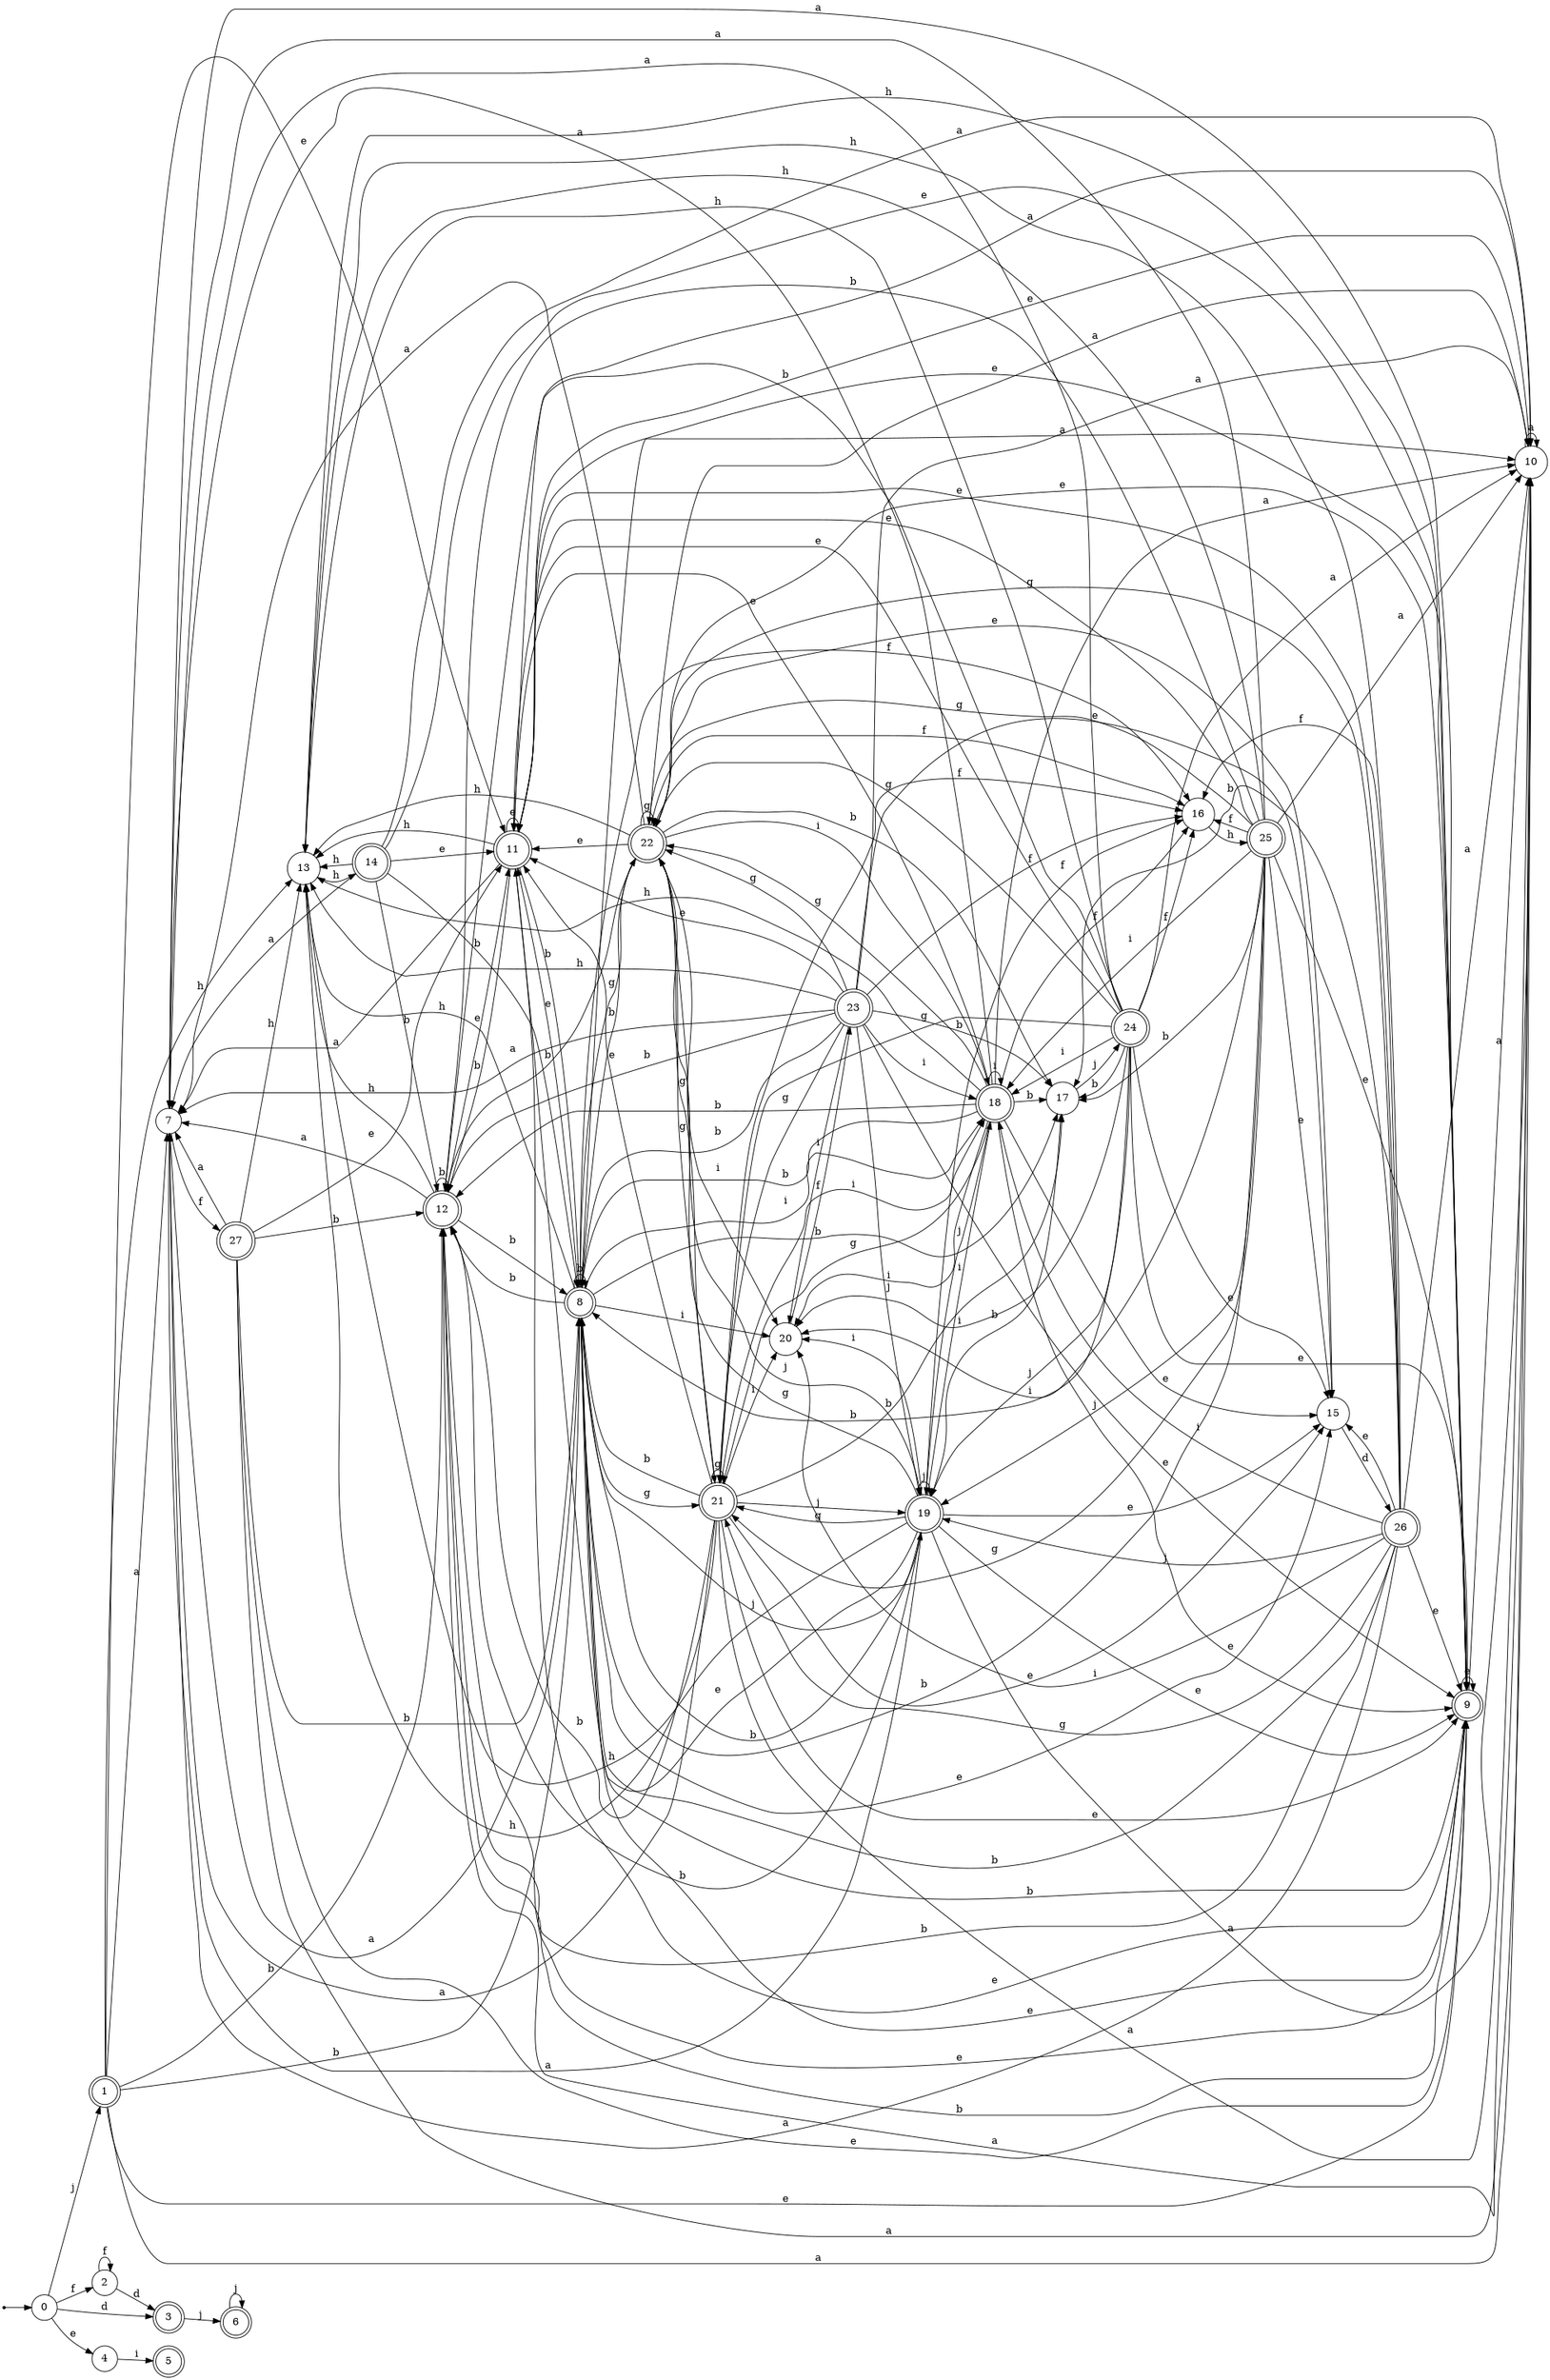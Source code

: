 digraph finite_state_machine {
rankdir=LR;
size="20,20";
node [shape = point]; "dummy0"
node [shape = circle]; "0";
"dummy0" -> "0";
node [shape = doublecircle]; "1";node [shape = circle]; "2";
node [shape = doublecircle]; "3";node [shape = circle]; "4";
node [shape = doublecircle]; "5";node [shape = doublecircle]; "6";node [shape = circle]; "7";
node [shape = doublecircle]; "8";node [shape = doublecircle]; "9";node [shape = circle]; "10";
node [shape = doublecircle]; "11";node [shape = doublecircle]; "12";node [shape = circle]; "13";
node [shape = doublecircle]; "14";node [shape = circle]; "15";
node [shape = circle]; "16";
node [shape = circle]; "17";
node [shape = doublecircle]; "18";node [shape = doublecircle]; "19";node [shape = circle]; "20";
node [shape = doublecircle]; "21";node [shape = doublecircle]; "22";node [shape = doublecircle]; "23";node [shape = doublecircle]; "24";node [shape = doublecircle]; "25";node [shape = doublecircle]; "26";node [shape = doublecircle]; "27";"0" -> "1" [label = "j"];
 "0" -> "2" [label = "f"];
 "0" -> "3" [label = "d"];
 "0" -> "4" [label = "e"];
 "4" -> "5" [label = "i"];
 "3" -> "6" [label = "j"];
 "6" -> "6" [label = "j"];
 "2" -> "2" [label = "f"];
 "2" -> "3" [label = "d"];
 "1" -> "10" [label = "a"];
 "1" -> "7" [label = "a"];
 "1" -> "8" [label = "b"];
 "1" -> "12" [label = "b"];
 "1" -> "9" [label = "e"];
 "1" -> "11" [label = "e"];
 "1" -> "13" [label = "h"];
 "13" -> "14" [label = "h"];
 "14" -> "13" [label = "h"];
 "14" -> "10" [label = "a"];
 "14" -> "7" [label = "a"];
 "14" -> "8" [label = "b"];
 "14" -> "12" [label = "b"];
 "14" -> "9" [label = "e"];
 "14" -> "11" [label = "e"];
 "12" -> "8" [label = "b"];
 "12" -> "12" [label = "b"];
 "12" -> "10" [label = "a"];
 "12" -> "7" [label = "a"];
 "12" -> "9" [label = "e"];
 "12" -> "11" [label = "e"];
 "12" -> "13" [label = "h"];
 "11" -> "9" [label = "e"];
 "11" -> "11" [label = "e"];
 "11" -> "10" [label = "a"];
 "11" -> "7" [label = "a"];
 "11" -> "8" [label = "b"];
 "11" -> "12" [label = "b"];
 "11" -> "13" [label = "h"];
 "10" -> "10" [label = "a"];
 "10" -> "11" [label = "e"];
 "9" -> "9" [label = "e"];
 "9" -> "11" [label = "e"];
 "9" -> "10" [label = "a"];
 "9" -> "7" [label = "a"];
 "9" -> "8" [label = "b"];
 "9" -> "12" [label = "b"];
 "9" -> "13" [label = "h"];
 "8" -> "8" [label = "b"];
 "8" -> "17" [label = "b"];
 "8" -> "12" [label = "b"];
 "8" -> "9" [label = "e"];
 "8" -> "11" [label = "e"];
 "8" -> "15" [label = "e"];
 "8" -> "16" [label = "f"];
 "8" -> "18" [label = "i"];
 "8" -> "20" [label = "i"];
 "8" -> "19" [label = "j"];
 "8" -> "21" [label = "g"];
 "8" -> "22" [label = "g"];
 "8" -> "10" [label = "a"];
 "8" -> "7" [label = "a"];
 "8" -> "13" [label = "h"];
 "22" -> "21" [label = "g"];
 "22" -> "22" [label = "g"];
 "22" -> "9" [label = "e"];
 "22" -> "11" [label = "e"];
 "22" -> "15" [label = "e"];
 "22" -> "16" [label = "f"];
 "22" -> "8" [label = "b"];
 "22" -> "17" [label = "b"];
 "22" -> "12" [label = "b"];
 "22" -> "18" [label = "i"];
 "22" -> "20" [label = "i"];
 "22" -> "19" [label = "j"];
 "22" -> "10" [label = "a"];
 "22" -> "7" [label = "a"];
 "22" -> "13" [label = "h"];
 "21" -> "21" [label = "g"];
 "21" -> "22" [label = "g"];
 "21" -> "9" [label = "e"];
 "21" -> "11" [label = "e"];
 "21" -> "15" [label = "e"];
 "21" -> "16" [label = "f"];
 "21" -> "8" [label = "b"];
 "21" -> "17" [label = "b"];
 "21" -> "12" [label = "b"];
 "21" -> "18" [label = "i"];
 "21" -> "20" [label = "i"];
 "21" -> "19" [label = "j"];
 "21" -> "10" [label = "a"];
 "21" -> "7" [label = "a"];
 "21" -> "13" [label = "h"];
 "20" -> "23" [label = "f"];
 "23" -> "18" [label = "i"];
 "23" -> "20" [label = "i"];
 "23" -> "9" [label = "e"];
 "23" -> "11" [label = "e"];
 "23" -> "15" [label = "e"];
 "23" -> "16" [label = "f"];
 "23" -> "8" [label = "b"];
 "23" -> "17" [label = "b"];
 "23" -> "12" [label = "b"];
 "23" -> "19" [label = "j"];
 "23" -> "21" [label = "g"];
 "23" -> "22" [label = "g"];
 "23" -> "10" [label = "a"];
 "23" -> "7" [label = "a"];
 "23" -> "13" [label = "h"];
 "19" -> "19" [label = "j"];
 "19" -> "9" [label = "e"];
 "19" -> "11" [label = "e"];
 "19" -> "15" [label = "e"];
 "19" -> "16" [label = "f"];
 "19" -> "8" [label = "b"];
 "19" -> "17" [label = "b"];
 "19" -> "12" [label = "b"];
 "19" -> "18" [label = "i"];
 "19" -> "20" [label = "i"];
 "19" -> "21" [label = "g"];
 "19" -> "22" [label = "g"];
 "19" -> "10" [label = "a"];
 "19" -> "7" [label = "a"];
 "19" -> "13" [label = "h"];
 "18" -> "18" [label = "i"];
 "18" -> "20" [label = "i"];
 "18" -> "9" [label = "e"];
 "18" -> "11" [label = "e"];
 "18" -> "15" [label = "e"];
 "18" -> "16" [label = "f"];
 "18" -> "8" [label = "b"];
 "18" -> "17" [label = "b"];
 "18" -> "12" [label = "b"];
 "18" -> "19" [label = "j"];
 "18" -> "21" [label = "g"];
 "18" -> "22" [label = "g"];
 "18" -> "10" [label = "a"];
 "18" -> "7" [label = "a"];
 "18" -> "13" [label = "h"];
 "17" -> "24" [label = "j"];
 "24" -> "8" [label = "b"];
 "24" -> "17" [label = "b"];
 "24" -> "12" [label = "b"];
 "24" -> "9" [label = "e"];
 "24" -> "11" [label = "e"];
 "24" -> "15" [label = "e"];
 "24" -> "16" [label = "f"];
 "24" -> "18" [label = "i"];
 "24" -> "20" [label = "i"];
 "24" -> "19" [label = "j"];
 "24" -> "21" [label = "g"];
 "24" -> "22" [label = "g"];
 "24" -> "10" [label = "a"];
 "24" -> "7" [label = "a"];
 "24" -> "13" [label = "h"];
 "16" -> "25" [label = "h"];
 "25" -> "16" [label = "f"];
 "25" -> "9" [label = "e"];
 "25" -> "11" [label = "e"];
 "25" -> "15" [label = "e"];
 "25" -> "8" [label = "b"];
 "25" -> "17" [label = "b"];
 "25" -> "12" [label = "b"];
 "25" -> "18" [label = "i"];
 "25" -> "20" [label = "i"];
 "25" -> "19" [label = "j"];
 "25" -> "21" [label = "g"];
 "25" -> "22" [label = "g"];
 "25" -> "10" [label = "a"];
 "25" -> "7" [label = "a"];
 "25" -> "13" [label = "h"];
 "15" -> "26" [label = "d"];
 "26" -> "9" [label = "e"];
 "26" -> "11" [label = "e"];
 "26" -> "15" [label = "e"];
 "26" -> "16" [label = "f"];
 "26" -> "8" [label = "b"];
 "26" -> "17" [label = "b"];
 "26" -> "12" [label = "b"];
 "26" -> "18" [label = "i"];
 "26" -> "20" [label = "i"];
 "26" -> "19" [label = "j"];
 "26" -> "21" [label = "g"];
 "26" -> "22" [label = "g"];
 "26" -> "10" [label = "a"];
 "26" -> "7" [label = "a"];
 "26" -> "13" [label = "h"];
 "7" -> "27" [label = "f"];
 "27" -> "10" [label = "a"];
 "27" -> "7" [label = "a"];
 "27" -> "8" [label = "b"];
 "27" -> "12" [label = "b"];
 "27" -> "9" [label = "e"];
 "27" -> "11" [label = "e"];
 "27" -> "13" [label = "h"];
 }
